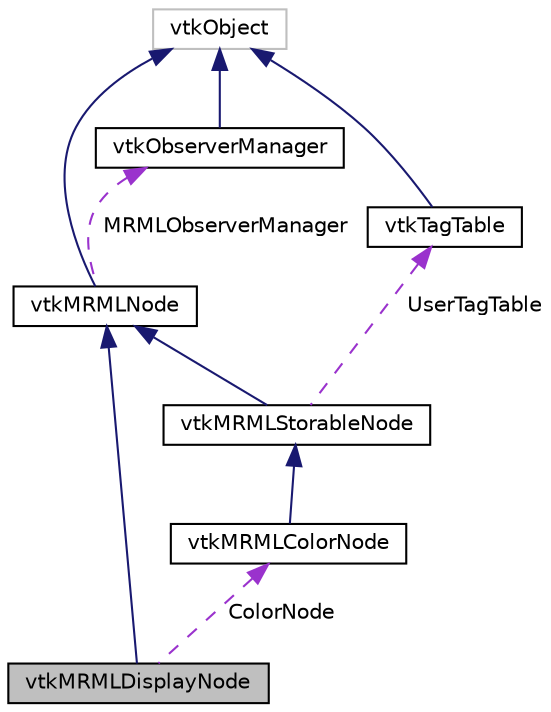 digraph "vtkMRMLDisplayNode"
{
  bgcolor="transparent";
  edge [fontname="Helvetica",fontsize="10",labelfontname="Helvetica",labelfontsize="10"];
  node [fontname="Helvetica",fontsize="10",shape=record];
  Node24 [label="vtkMRMLDisplayNode",height=0.2,width=0.4,color="black", fillcolor="grey75", style="filled", fontcolor="black"];
  Node25 -> Node24 [dir="back",color="midnightblue",fontsize="10",style="solid",fontname="Helvetica"];
  Node25 [label="vtkMRMLNode",height=0.2,width=0.4,color="black",URL="$classvtkMRMLNode.html",tooltip="Abstract Superclass for all specific types of MRML nodes. "];
  Node26 -> Node25 [dir="back",color="midnightblue",fontsize="10",style="solid",fontname="Helvetica"];
  Node26 [label="vtkObject",height=0.2,width=0.4,color="grey75"];
  Node27 -> Node25 [dir="back",color="darkorchid3",fontsize="10",style="dashed",label=" MRMLObserverManager" ,fontname="Helvetica"];
  Node27 [label="vtkObserverManager",height=0.2,width=0.4,color="black",URL="$classvtkObserverManager.html",tooltip="Manages adding and deleting of obserevers with events. "];
  Node26 -> Node27 [dir="back",color="midnightblue",fontsize="10",style="solid",fontname="Helvetica"];
  Node28 -> Node24 [dir="back",color="darkorchid3",fontsize="10",style="dashed",label=" ColorNode" ,fontname="Helvetica"];
  Node28 [label="vtkMRMLColorNode",height=0.2,width=0.4,color="black",URL="$classvtkMRMLColorNode.html",tooltip="Abstract MRML node to represent color information. "];
  Node29 -> Node28 [dir="back",color="midnightblue",fontsize="10",style="solid",fontname="Helvetica"];
  Node29 [label="vtkMRMLStorableNode",height=0.2,width=0.4,color="black",URL="$classvtkMRMLStorableNode.html",tooltip="MRML node to represent a 3D surface model. "];
  Node25 -> Node29 [dir="back",color="midnightblue",fontsize="10",style="solid",fontname="Helvetica"];
  Node30 -> Node29 [dir="back",color="darkorchid3",fontsize="10",style="dashed",label=" UserTagTable" ,fontname="Helvetica"];
  Node30 [label="vtkTagTable",height=0.2,width=0.4,color="black",URL="$classvtkTagTable.html"];
  Node26 -> Node30 [dir="back",color="midnightblue",fontsize="10",style="solid",fontname="Helvetica"];
}

